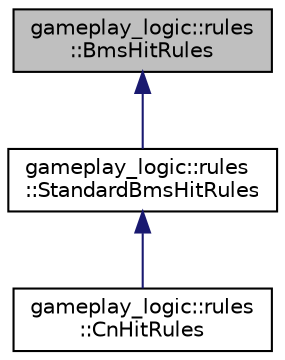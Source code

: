digraph "gameplay_logic::rules::BmsHitRules"
{
 // LATEX_PDF_SIZE
  edge [fontname="Helvetica",fontsize="10",labelfontname="Helvetica",labelfontsize="10"];
  node [fontname="Helvetica",fontsize="10",shape=record];
  Node1 [label="gameplay_logic::rules\l::BmsHitRules",height=0.2,width=0.4,color="black", fillcolor="grey75", style="filled", fontcolor="black",tooltip=" "];
  Node1 -> Node2 [dir="back",color="midnightblue",fontsize="10",style="solid",fontname="Helvetica"];
  Node2 [label="gameplay_logic::rules\l::StandardBmsHitRules",height=0.2,width=0.4,color="black", fillcolor="white", style="filled",URL="$classgameplay__logic_1_1rules_1_1StandardBmsHitRules.html",tooltip=" "];
  Node2 -> Node3 [dir="back",color="midnightblue",fontsize="10",style="solid",fontname="Helvetica"];
  Node3 [label="gameplay_logic::rules\l::CnHitRules",height=0.2,width=0.4,color="black", fillcolor="white", style="filled",URL="$classgameplay__logic_1_1rules_1_1CnHitRules.html",tooltip=" "];
}
